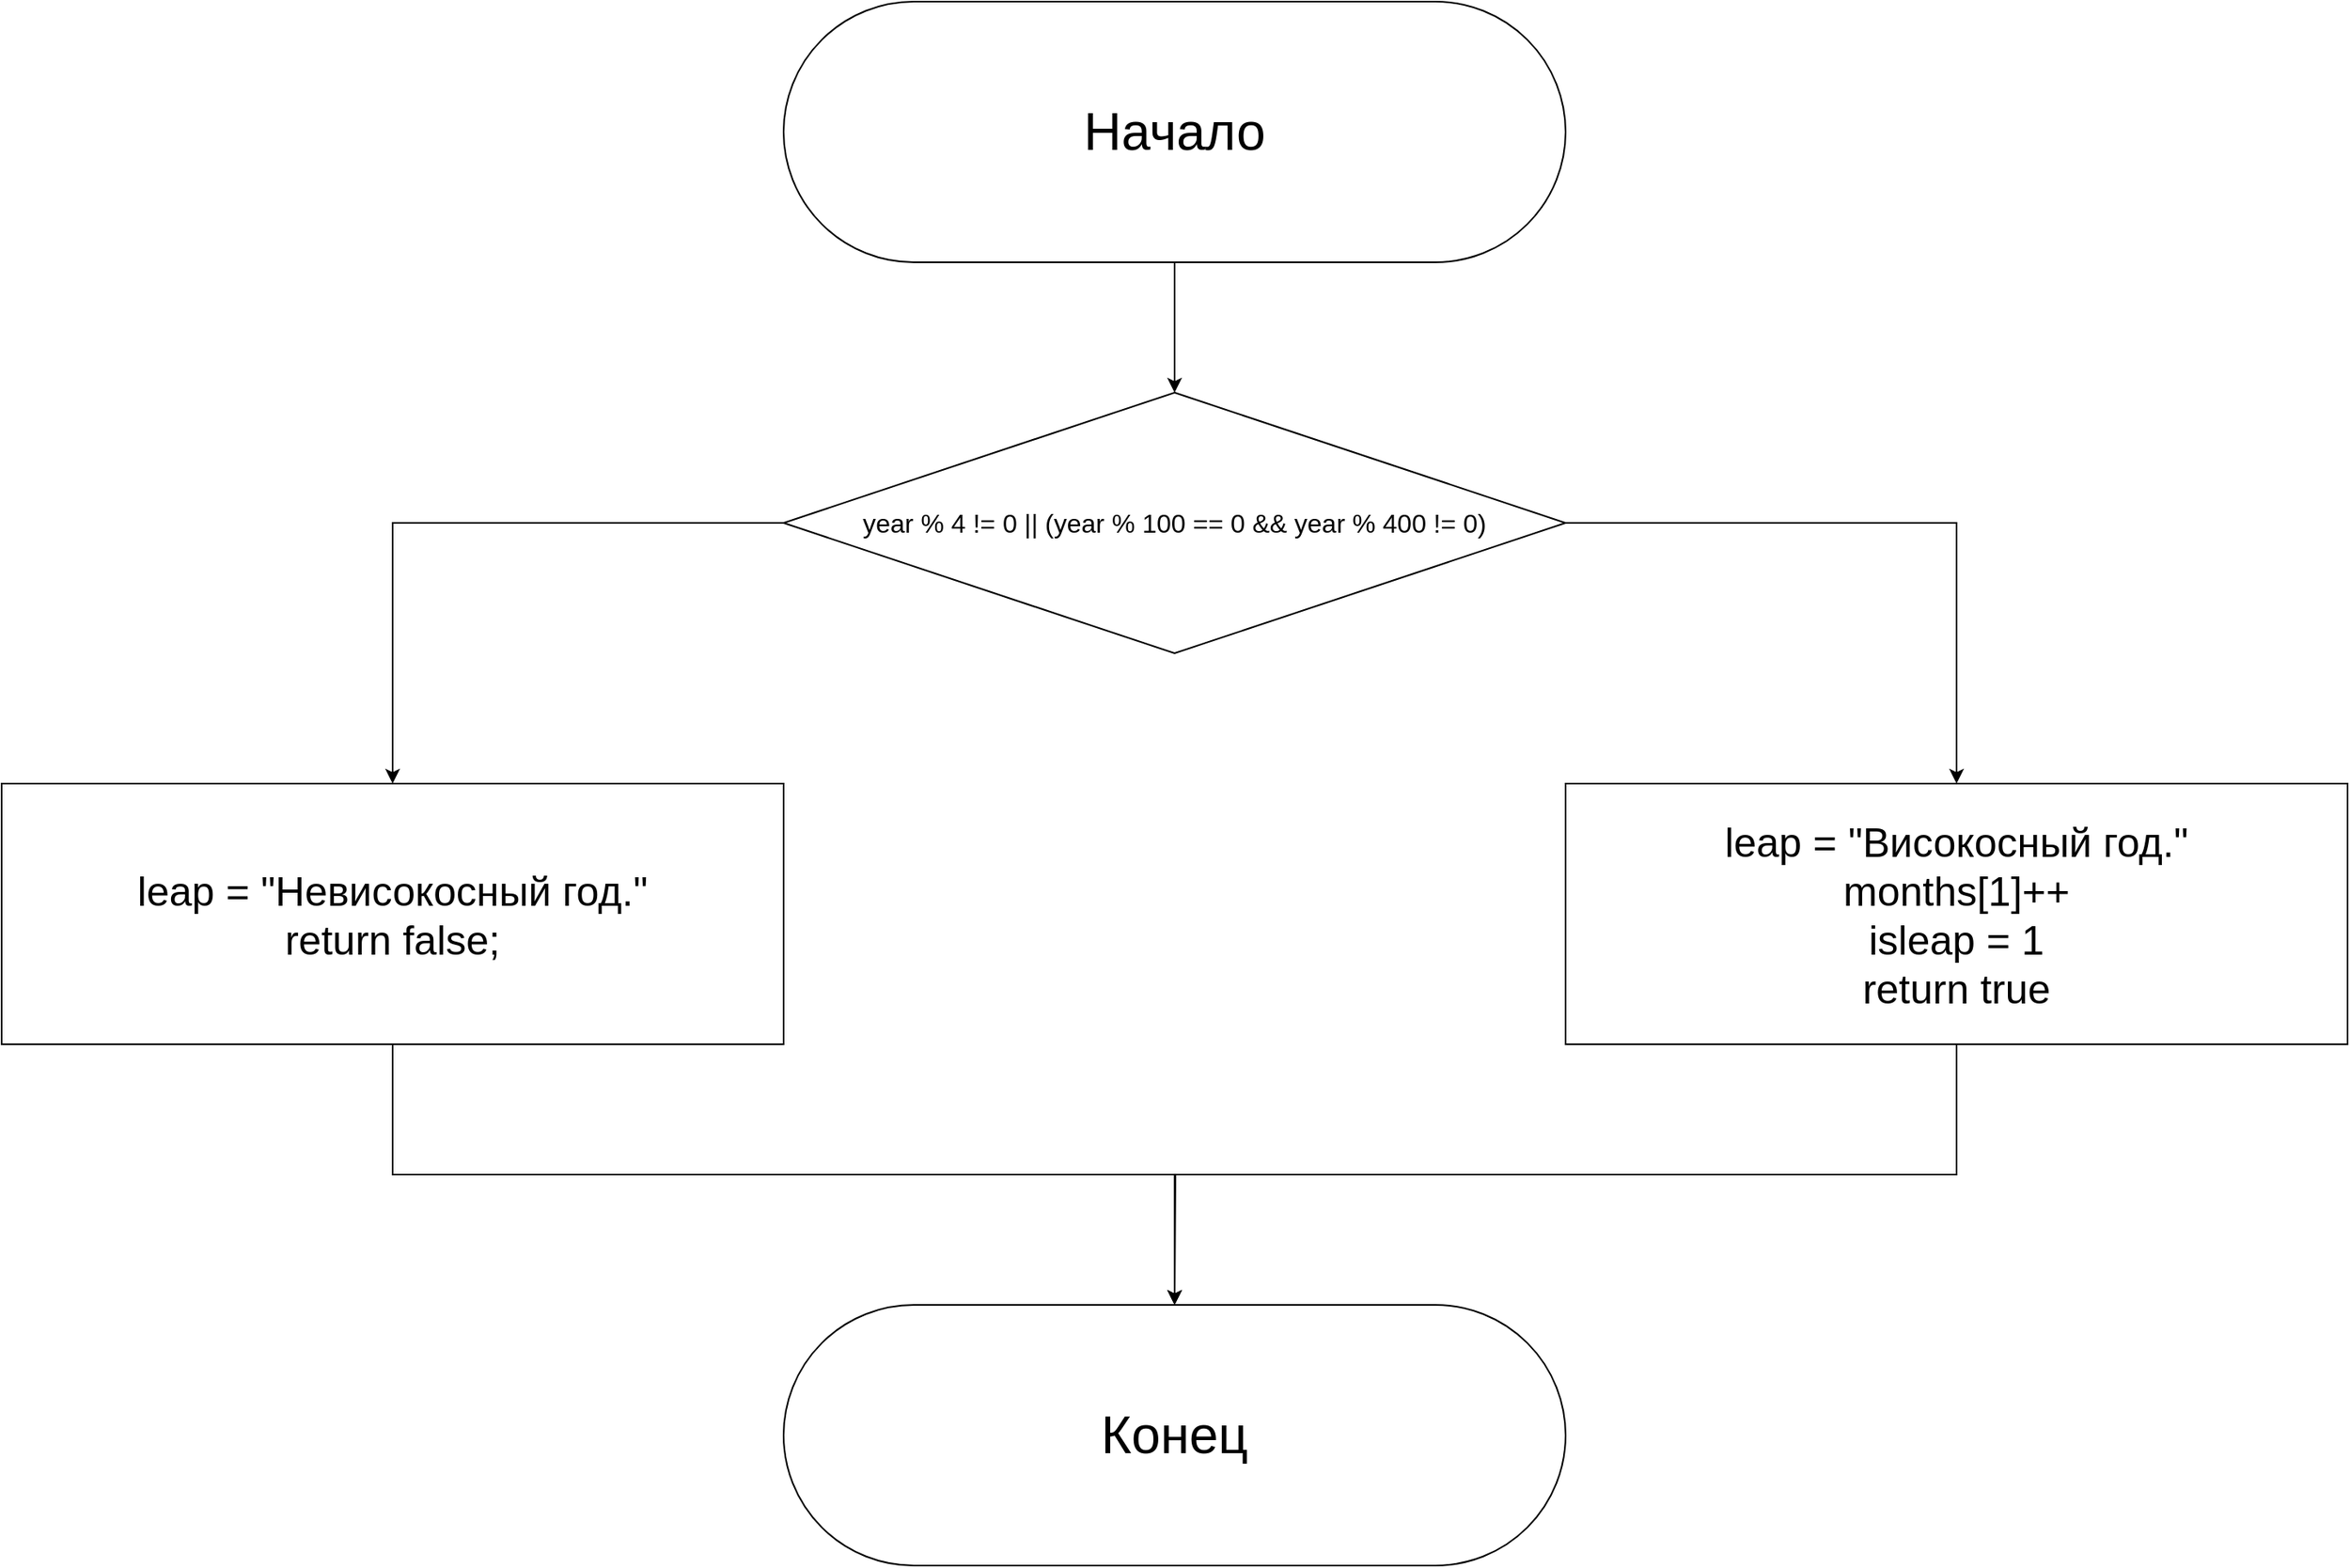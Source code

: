 <mxfile version="20.8.16" type="device" pages="6"><diagram name="Страница 1" id="Y3j2XmbFV6uGkx6sVv_o"><mxGraphModel dx="2472" dy="1628" grid="0" gridSize="10" guides="1" tooltips="1" connect="1" arrows="1" fold="1" page="0" pageScale="1" pageWidth="827" pageHeight="1169" math="0" shadow="0"><root><mxCell id="0"/><mxCell id="1" parent="0"/><mxCell id="6Hkf7B6L67itwtEwVNv2-5" style="edgeStyle=orthogonalEdgeStyle;rounded=0;orthogonalLoop=1;jettySize=auto;html=1;exitX=1;exitY=0.5;exitDx=0;exitDy=0;entryX=0.5;entryY=0;entryDx=0;entryDy=0;" edge="1" parent="1" source="6Hkf7B6L67itwtEwVNv2-1" target="6Hkf7B6L67itwtEwVNv2-4"><mxGeometry relative="1" as="geometry"/></mxCell><mxCell id="6Hkf7B6L67itwtEwVNv2-6" style="edgeStyle=orthogonalEdgeStyle;rounded=0;orthogonalLoop=1;jettySize=auto;html=1;exitX=0;exitY=0.5;exitDx=0;exitDy=0;entryX=0.5;entryY=0;entryDx=0;entryDy=0;" edge="1" parent="1" source="6Hkf7B6L67itwtEwVNv2-1" target="6Hkf7B6L67itwtEwVNv2-3"><mxGeometry relative="1" as="geometry"/></mxCell><mxCell id="6Hkf7B6L67itwtEwVNv2-1" value="year % 4 != 0 || (year % 100 == 0 &amp;amp;&amp;amp; year % 400 != 0)" style="rhombus;whiteSpace=wrap;html=1;fontSize=16;" vertex="1" parent="1"><mxGeometry x="240" y="200" width="480" height="160" as="geometry"/></mxCell><mxCell id="6Hkf7B6L67itwtEwVNv2-7" style="edgeStyle=orthogonalEdgeStyle;rounded=0;orthogonalLoop=1;jettySize=auto;html=1;exitX=0.5;exitY=1;exitDx=0;exitDy=0;entryX=0.5;entryY=0;entryDx=0;entryDy=0;" edge="1" parent="1" source="6Hkf7B6L67itwtEwVNv2-2" target="6Hkf7B6L67itwtEwVNv2-1"><mxGeometry relative="1" as="geometry"/></mxCell><mxCell id="6Hkf7B6L67itwtEwVNv2-2" value="Начало" style="rounded=1;whiteSpace=wrap;html=1;arcSize=50;fontSize=32;" vertex="1" parent="1"><mxGeometry x="240" y="-40" width="480" height="160" as="geometry"/></mxCell><mxCell id="6Hkf7B6L67itwtEwVNv2-9" style="edgeStyle=orthogonalEdgeStyle;rounded=0;orthogonalLoop=1;jettySize=auto;html=1;exitX=0.5;exitY=1;exitDx=0;exitDy=0;entryX=0.5;entryY=0;entryDx=0;entryDy=0;" edge="1" parent="1" source="6Hkf7B6L67itwtEwVNv2-3" target="6Hkf7B6L67itwtEwVNv2-8"><mxGeometry relative="1" as="geometry"/></mxCell><mxCell id="6Hkf7B6L67itwtEwVNv2-3" value="&lt;div style=&quot;font-size: 25px;&quot;&gt;leap = &quot;Невисокосный год.&quot;&lt;/div&gt;&lt;div style=&quot;font-size: 25px;&quot;&gt;&#9;&#9;return false;&lt;/div&gt;" style="rounded=0;whiteSpace=wrap;html=1;fontSize=25;" vertex="1" parent="1"><mxGeometry x="-240" y="440" width="480" height="160" as="geometry"/></mxCell><mxCell id="6Hkf7B6L67itwtEwVNv2-10" style="edgeStyle=orthogonalEdgeStyle;rounded=0;orthogonalLoop=1;jettySize=auto;html=1;exitX=0.5;exitY=1;exitDx=0;exitDy=0;" edge="1" parent="1" source="6Hkf7B6L67itwtEwVNv2-4"><mxGeometry relative="1" as="geometry"><mxPoint x="480" y="760" as="targetPoint"/></mxGeometry></mxCell><mxCell id="6Hkf7B6L67itwtEwVNv2-4" value="&lt;div style=&quot;font-size: 25px;&quot;&gt;&lt;font style=&quot;font-size: 25px;&quot;&gt;leap = &quot;Високосный год.&quot;&lt;/font&gt;&lt;/div&gt;&lt;div style=&quot;font-size: 25px;&quot;&gt;&lt;font style=&quot;font-size: 25px;&quot;&gt;&#9;&#9;months[1]++&lt;/font&gt;&lt;/div&gt;&lt;div style=&quot;font-size: 25px;&quot;&gt;&lt;font style=&quot;font-size: 25px;&quot;&gt;&lt;span style=&quot;font-size: 25px;&quot;&gt;&#9;&#9;&lt;/span&gt;isleap = 1&lt;/font&gt;&lt;/div&gt;&lt;div style=&quot;font-size: 25px;&quot;&gt;&lt;font style=&quot;font-size: 25px;&quot;&gt;&#9;&#9;return true&lt;/font&gt;&lt;/div&gt;" style="rounded=0;whiteSpace=wrap;html=1;fontSize=25;" vertex="1" parent="1"><mxGeometry x="720" y="440" width="480" height="160" as="geometry"/></mxCell><mxCell id="6Hkf7B6L67itwtEwVNv2-8" value="Конец" style="rounded=1;whiteSpace=wrap;html=1;arcSize=50;fontSize=32;" vertex="1" parent="1"><mxGeometry x="240" y="760" width="480" height="160" as="geometry"/></mxCell></root></mxGraphModel></diagram><diagram id="HewTT1QR3-rDleC9_5H8" name="Страница 2"><mxGraphModel dx="3390" dy="1535" grid="0" gridSize="10" guides="1" tooltips="1" connect="1" arrows="1" fold="1" page="0" pageScale="1" pageWidth="827" pageHeight="1169" math="0" shadow="0"><root><mxCell id="0"/><mxCell id="1" parent="0"/><mxCell id="Sh1RMhePPGIWlQ799zib-4" style="edgeStyle=orthogonalEdgeStyle;rounded=0;orthogonalLoop=1;jettySize=auto;html=1;exitX=0.5;exitY=1;exitDx=0;exitDy=0;entryX=0.5;entryY=0;entryDx=0;entryDy=0;fontSize=30;" edge="1" parent="1" source="Sh1RMhePPGIWlQ799zib-1" target="Sh1RMhePPGIWlQ799zib-3"><mxGeometry relative="1" as="geometry"/></mxCell><mxCell id="Sh1RMhePPGIWlQ799zib-1" value="Начало" style="rounded=1;whiteSpace=wrap;html=1;fontSize=30;arcSize=50;" vertex="1" parent="1"><mxGeometry x="-80" y="80" width="480" height="160" as="geometry"/></mxCell><mxCell id="Sh1RMhePPGIWlQ799zib-9" style="edgeStyle=orthogonalEdgeStyle;rounded=0;orthogonalLoop=1;jettySize=auto;html=1;exitX=0.5;exitY=1;exitDx=0;exitDy=0;entryX=0.5;entryY=0;entryDx=0;entryDy=0;fontSize=30;" edge="1" parent="1" source="Sh1RMhePPGIWlQ799zib-3" target="Sh1RMhePPGIWlQ799zib-5"><mxGeometry relative="1" as="geometry"/></mxCell><mxCell id="Sh1RMhePPGIWlQ799zib-3" value="serial = 0" style="rounded=0;whiteSpace=wrap;html=1;fontSize=30;" vertex="1" parent="1"><mxGeometry x="-80" y="320" width="480" height="160" as="geometry"/></mxCell><mxCell id="Sh1RMhePPGIWlQ799zib-10" style="edgeStyle=orthogonalEdgeStyle;rounded=0;orthogonalLoop=1;jettySize=auto;html=1;exitX=0.5;exitY=1;exitDx=0;exitDy=0;entryX=0.5;entryY=0;entryDx=0;entryDy=0;fontSize=25;" edge="1" parent="1" source="Sh1RMhePPGIWlQ799zib-5" target="Sh1RMhePPGIWlQ799zib-6"><mxGeometry relative="1" as="geometry"/></mxCell><mxCell id="Sh1RMhePPGIWlQ799zib-5" value="i = 1...12" style="shape=hexagon;perimeter=hexagonPerimeter2;whiteSpace=wrap;html=1;fixedSize=1;fontSize=30;size=80;" vertex="1" parent="1"><mxGeometry x="-80" y="560" width="480" height="160" as="geometry"/></mxCell><mxCell id="Sh1RMhePPGIWlQ799zib-11" style="edgeStyle=orthogonalEdgeStyle;rounded=0;orthogonalLoop=1;jettySize=auto;html=1;exitX=0;exitY=0.5;exitDx=0;exitDy=0;entryX=0.5;entryY=0;entryDx=0;entryDy=0;fontSize=25;" edge="1" parent="1" source="Sh1RMhePPGIWlQ799zib-6" target="Sh1RMhePPGIWlQ799zib-8"><mxGeometry relative="1" as="geometry"/></mxCell><mxCell id="Sh1RMhePPGIWlQ799zib-12" style="edgeStyle=orthogonalEdgeStyle;rounded=0;orthogonalLoop=1;jettySize=auto;html=1;exitX=1;exitY=0.5;exitDx=0;exitDy=0;fontSize=25;" edge="1" parent="1" source="Sh1RMhePPGIWlQ799zib-6" target="Sh1RMhePPGIWlQ799zib-7"><mxGeometry relative="1" as="geometry"/></mxCell><mxCell id="Sh1RMhePPGIWlQ799zib-6" value="month &amp;gt; 2 &amp;amp;&amp;amp; leapyear(year)" style="rhombus;whiteSpace=wrap;html=1;fontSize=25;" vertex="1" parent="1"><mxGeometry x="-80" y="800" width="480" height="160" as="geometry"/></mxCell><mxCell id="Sh1RMhePPGIWlQ799zib-14" style="edgeStyle=orthogonalEdgeStyle;rounded=0;orthogonalLoop=1;jettySize=auto;html=1;exitX=0.5;exitY=1;exitDx=0;exitDy=0;entryX=0.5;entryY=0;entryDx=0;entryDy=0;fontSize=30;" edge="1" parent="1" source="Sh1RMhePPGIWlQ799zib-7" target="Sh1RMhePPGIWlQ799zib-13"><mxGeometry relative="1" as="geometry"/></mxCell><mxCell id="Sh1RMhePPGIWlQ799zib-7" value="return serial + day" style="rounded=0;whiteSpace=wrap;html=1;fontSize=30;" vertex="1" parent="1"><mxGeometry x="400" y="1040" width="480" height="160" as="geometry"/></mxCell><mxCell id="Sh1RMhePPGIWlQ799zib-15" style="edgeStyle=orthogonalEdgeStyle;rounded=0;orthogonalLoop=1;jettySize=auto;html=1;exitX=0.5;exitY=1;exitDx=0;exitDy=0;fontSize=30;" edge="1" parent="1" source="Sh1RMhePPGIWlQ799zib-8"><mxGeometry relative="1" as="geometry"><mxPoint x="160" y="1360" as="targetPoint"/></mxGeometry></mxCell><mxCell id="Sh1RMhePPGIWlQ799zib-8" value="return serial + day + 1" style="rounded=0;whiteSpace=wrap;html=1;fontSize=30;" vertex="1" parent="1"><mxGeometry x="-560" y="1040" width="480" height="160" as="geometry"/></mxCell><mxCell id="Sh1RMhePPGIWlQ799zib-13" value="Конец" style="rounded=1;whiteSpace=wrap;html=1;fontSize=30;arcSize=50;" vertex="1" parent="1"><mxGeometry x="-80" y="1360" width="480" height="160" as="geometry"/></mxCell></root></mxGraphModel></diagram><diagram id="u4VKYowB29xVWkXhHJ6H" name="Страница 3"><mxGraphModel dx="3900" dy="2497" grid="0" gridSize="10" guides="1" tooltips="1" connect="1" arrows="1" fold="1" page="0" pageScale="1" pageWidth="827" pageHeight="1169" math="0" shadow="0"><root><mxCell id="0"/><mxCell id="1" parent="0"/><mxCell id="kcBzTUygB_ufH5ZMPZfd-4" style="edgeStyle=orthogonalEdgeStyle;rounded=0;orthogonalLoop=1;jettySize=auto;html=1;exitX=0.5;exitY=1;exitDx=0;exitDy=0;entryX=0.5;entryY=0;entryDx=0;entryDy=0;fontSize=30;" edge="1" parent="1" source="kcBzTUygB_ufH5ZMPZfd-1" target="kcBzTUygB_ufH5ZMPZfd-2"><mxGeometry relative="1" as="geometry"/></mxCell><mxCell id="kcBzTUygB_ufH5ZMPZfd-1" value="Начало" style="rounded=1;whiteSpace=wrap;html=1;fontSize=30;arcSize=50;" vertex="1" parent="1"><mxGeometry x="-120" y="-80" width="480" height="160" as="geometry"/></mxCell><mxCell id="kcBzTUygB_ufH5ZMPZfd-5" style="edgeStyle=orthogonalEdgeStyle;rounded=0;orthogonalLoop=1;jettySize=auto;html=1;exitX=0.5;exitY=1;exitDx=0;exitDy=0;fontSize=25;" edge="1" parent="1" source="kcBzTUygB_ufH5ZMPZfd-2" target="kcBzTUygB_ufH5ZMPZfd-3"><mxGeometry relative="1" as="geometry"/></mxCell><mxCell id="kcBzTUygB_ufH5ZMPZfd-2" value="Ввод&amp;nbsp;temp, bday, bmonth,&lt;br style=&quot;font-size: 30px;&quot;&gt;bdate, daynum" style="shape=parallelogram;perimeter=parallelogramPerimeter;whiteSpace=wrap;html=1;fixedSize=1;fontSize=30;size=40;" vertex="1" parent="1"><mxGeometry x="-120" y="160" width="480" height="160" as="geometry"/></mxCell><mxCell id="kcBzTUygB_ufH5ZMPZfd-7" style="edgeStyle=orthogonalEdgeStyle;rounded=0;orthogonalLoop=1;jettySize=auto;html=1;exitX=0.5;exitY=1;exitDx=0;exitDy=0;entryX=0.5;entryY=0;entryDx=0;entryDy=0;fontSize=25;" edge="1" parent="1" source="kcBzTUygB_ufH5ZMPZfd-3" target="kcBzTUygB_ufH5ZMPZfd-6"><mxGeometry relative="1" as="geometry"/></mxCell><mxCell id="kcBzTUygB_ufH5ZMPZfd-3" value="&lt;div style=&quot;font-size: 25px;&quot;&gt;&lt;font style=&quot;font-size: 25px;&quot;&gt;daynum = number(day, month, year)&lt;/font&gt;&lt;/div&gt;&lt;div style=&quot;font-size: 25px;&quot;&gt;&#9;&lt;font style=&quot;font-size: 25px;&quot;&gt;temp = bdate&lt;/font&gt;&lt;/div&gt;&lt;div style=&quot;font-size: 25px;&quot;&gt;&lt;font style=&quot;font-size: 25px;&quot;&gt;&lt;span style=&quot;font-size: 25px;&quot;&gt;&#9;&lt;/span&gt;bmonth = bdate % 100&lt;/font&gt;&lt;/div&gt;&lt;div style=&quot;font-size: 25px;&quot;&gt;&lt;font style=&quot;font-size: 25px;&quot;&gt;&#9;bday = (temp - bmonth) / 100&lt;/font&gt;&lt;/div&gt;" style="rounded=0;whiteSpace=wrap;html=1;fontSize=25;" vertex="1" parent="1"><mxGeometry x="-120" y="400" width="480" height="160" as="geometry"/></mxCell><mxCell id="kcBzTUygB_ufH5ZMPZfd-8" style="edgeStyle=orthogonalEdgeStyle;rounded=0;orthogonalLoop=1;jettySize=auto;html=1;exitX=1;exitY=0.5;exitDx=0;exitDy=0;fontSize=25;" edge="1" parent="1" source="kcBzTUygB_ufH5ZMPZfd-6"><mxGeometry relative="1" as="geometry"><mxPoint x="440" y="720" as="targetPoint"/></mxGeometry></mxCell><mxCell id="kcBzTUygB_ufH5ZMPZfd-6" value="check(year, bmonth, bday) == false" style="rhombus;whiteSpace=wrap;html=1;fontSize=25;" vertex="1" parent="1"><mxGeometry x="-120" y="640" width="480" height="160" as="geometry"/></mxCell><mxCell id="kcBzTUygB_ufH5ZMPZfd-10" style="edgeStyle=orthogonalEdgeStyle;rounded=0;orthogonalLoop=1;jettySize=auto;html=1;exitX=0.5;exitY=1;exitDx=0;exitDy=0;fontSize=25;" edge="1" parent="1" source="kcBzTUygB_ufH5ZMPZfd-9"><mxGeometry relative="1" as="geometry"><mxPoint x="680" y="880" as="targetPoint"/></mxGeometry></mxCell><mxCell id="kcBzTUygB_ufH5ZMPZfd-9" value="return 0" style="rounded=0;whiteSpace=wrap;html=1;fontSize=30;" vertex="1" parent="1"><mxGeometry x="440" y="640" width="480" height="160" as="geometry"/></mxCell><mxCell id="kcBzTUygB_ufH5ZMPZfd-13" style="edgeStyle=orthogonalEdgeStyle;rounded=0;orthogonalLoop=1;jettySize=auto;html=1;exitX=0;exitY=0.5;exitDx=0;exitDy=0;fontSize=25;" edge="1" parent="1" source="kcBzTUygB_ufH5ZMPZfd-11" target="kcBzTUygB_ufH5ZMPZfd-12"><mxGeometry relative="1" as="geometry"/></mxCell><mxCell id="kcBzTUygB_ufH5ZMPZfd-17" style="edgeStyle=orthogonalEdgeStyle;rounded=0;orthogonalLoop=1;jettySize=auto;html=1;exitX=1;exitY=0.5;exitDx=0;exitDy=0;entryX=0.5;entryY=0;entryDx=0;entryDy=0;fontSize=25;" edge="1" parent="1" source="kcBzTUygB_ufH5ZMPZfd-11" target="kcBzTUygB_ufH5ZMPZfd-16"><mxGeometry relative="1" as="geometry"/></mxCell><mxCell id="kcBzTUygB_ufH5ZMPZfd-11" value="month == bmonth &amp;amp;&amp;amp; day == bday" style="rhombus;whiteSpace=wrap;html=1;fontSize=25;" vertex="1" parent="1"><mxGeometry x="440" y="880" width="480" height="160" as="geometry"/></mxCell><mxCell id="kcBzTUygB_ufH5ZMPZfd-37" style="edgeStyle=orthogonalEdgeStyle;rounded=0;orthogonalLoop=1;jettySize=auto;html=1;exitX=0.5;exitY=1;exitDx=0;exitDy=0;entryX=0.5;entryY=0;entryDx=0;entryDy=0;fontSize=25;" edge="1" parent="1" source="kcBzTUygB_ufH5ZMPZfd-12" target="kcBzTUygB_ufH5ZMPZfd-33"><mxGeometry relative="1" as="geometry"/></mxCell><mxCell id="kcBzTUygB_ufH5ZMPZfd-12" value="&lt;font style=&quot;font-size: 30px;&quot;&gt;return 0&lt;/font&gt;" style="rounded=0;whiteSpace=wrap;html=1;fontSize=25;" vertex="1" parent="1"><mxGeometry x="-120" y="880" width="480" height="160" as="geometry"/></mxCell><mxCell id="kcBzTUygB_ufH5ZMPZfd-18" style="edgeStyle=orthogonalEdgeStyle;rounded=0;orthogonalLoop=1;jettySize=auto;html=1;exitX=0;exitY=0.5;exitDx=0;exitDy=0;entryX=0.5;entryY=0;entryDx=0;entryDy=0;fontSize=25;" edge="1" parent="1" source="kcBzTUygB_ufH5ZMPZfd-16"><mxGeometry relative="1" as="geometry"><mxPoint x="680" y="1200" as="targetPoint"/><Array as="points"><mxPoint x="680" y="1120"/></Array></mxGeometry></mxCell><mxCell id="kcBzTUygB_ufH5ZMPZfd-20" style="edgeStyle=orthogonalEdgeStyle;rounded=0;orthogonalLoop=1;jettySize=auto;html=1;exitX=1;exitY=0.5;exitDx=0;exitDy=0;fontSize=25;" edge="1" parent="1" source="kcBzTUygB_ufH5ZMPZfd-16"><mxGeometry relative="1" as="geometry"><mxPoint x="1640" y="1200" as="targetPoint"/><Array as="points"><mxPoint x="1640" y="1120"/></Array></mxGeometry></mxCell><mxCell id="kcBzTUygB_ufH5ZMPZfd-16" value="month &amp;gt; bmonth" style="rhombus;whiteSpace=wrap;html=1;fontSize=25;" vertex="1" parent="1"><mxGeometry x="920" y="1040" width="480" height="160" as="geometry"/></mxCell><mxCell id="kcBzTUygB_ufH5ZMPZfd-38" style="edgeStyle=orthogonalEdgeStyle;rounded=0;orthogonalLoop=1;jettySize=auto;html=1;exitX=0;exitY=0.5;exitDx=0;exitDy=0;fontSize=25;" edge="1" parent="1" source="kcBzTUygB_ufH5ZMPZfd-19"><mxGeometry relative="1" as="geometry"><mxPoint x="120" y="1280" as="targetPoint"/></mxGeometry></mxCell><mxCell id="kcBzTUygB_ufH5ZMPZfd-19" value="Вывод&lt;br&gt;365 - (number(day, month, year + 1) - number(bday, bmonth, year + 1))" style="shape=parallelogram;perimeter=parallelogramPerimeter;whiteSpace=wrap;html=1;fixedSize=1;fontSize=25;size=40;" vertex="1" parent="1"><mxGeometry x="440" y="1200" width="480" height="160" as="geometry"/></mxCell><mxCell id="kcBzTUygB_ufH5ZMPZfd-26" style="edgeStyle=orthogonalEdgeStyle;rounded=0;orthogonalLoop=1;jettySize=auto;html=1;exitX=0;exitY=0.5;exitDx=0;exitDy=0;entryX=0.5;entryY=0;entryDx=0;entryDy=0;fontSize=25;" edge="1" parent="1" source="kcBzTUygB_ufH5ZMPZfd-21" target="kcBzTUygB_ufH5ZMPZfd-22"><mxGeometry relative="1" as="geometry"/></mxCell><mxCell id="kcBzTUygB_ufH5ZMPZfd-32" style="edgeStyle=orthogonalEdgeStyle;rounded=0;orthogonalLoop=1;jettySize=auto;html=1;exitX=1;exitY=0.5;exitDx=0;exitDy=0;entryX=0;entryY=0.5;entryDx=0;entryDy=0;fontSize=25;" edge="1" parent="1" source="kcBzTUygB_ufH5ZMPZfd-21" target="kcBzTUygB_ufH5ZMPZfd-30"><mxGeometry relative="1" as="geometry"/></mxCell><mxCell id="kcBzTUygB_ufH5ZMPZfd-21" value="month == bmonth &amp;amp;&amp;amp; day &amp;gt; bday" style="rhombus;whiteSpace=wrap;html=1;fontSize=25;" vertex="1" parent="1"><mxGeometry x="1400" y="1200" width="480" height="160" as="geometry"/></mxCell><mxCell id="kcBzTUygB_ufH5ZMPZfd-27" style="edgeStyle=orthogonalEdgeStyle;rounded=0;orthogonalLoop=1;jettySize=auto;html=1;exitX=0;exitY=0.5;exitDx=0;exitDy=0;entryX=0.5;entryY=0;entryDx=0;entryDy=0;fontSize=25;" edge="1" parent="1" source="kcBzTUygB_ufH5ZMPZfd-22" target="kcBzTUygB_ufH5ZMPZfd-24"><mxGeometry relative="1" as="geometry"/></mxCell><mxCell id="kcBzTUygB_ufH5ZMPZfd-28" style="edgeStyle=orthogonalEdgeStyle;rounded=0;orthogonalLoop=1;jettySize=auto;html=1;exitX=1;exitY=0.5;exitDx=0;exitDy=0;entryX=0.5;entryY=0;entryDx=0;entryDy=0;fontSize=25;" edge="1" parent="1" source="kcBzTUygB_ufH5ZMPZfd-22" target="kcBzTUygB_ufH5ZMPZfd-25"><mxGeometry relative="1" as="geometry"/></mxCell><mxCell id="kcBzTUygB_ufH5ZMPZfd-22" value="day &amp;gt; bday &amp;amp;&amp;amp; leapyear(year + 1)" style="rhombus;whiteSpace=wrap;html=1;fontSize=25;" vertex="1" parent="1"><mxGeometry x="920" y="1360" width="480" height="160" as="geometry"/></mxCell><mxCell id="kcBzTUygB_ufH5ZMPZfd-36" style="edgeStyle=orthogonalEdgeStyle;rounded=0;orthogonalLoop=1;jettySize=auto;html=1;exitX=0.5;exitY=1;exitDx=0;exitDy=0;fontSize=25;" edge="1" parent="1" source="kcBzTUygB_ufH5ZMPZfd-24"><mxGeometry relative="1" as="geometry"><mxPoint x="680.111" y="1760" as="targetPoint"/></mxGeometry></mxCell><mxCell id="kcBzTUygB_ufH5ZMPZfd-24" value="Вывод&lt;br&gt;366 - abs(day - bday)" style="shape=parallelogram;perimeter=parallelogramPerimeter;whiteSpace=wrap;html=1;fixedSize=1;fontSize=25;size=40;" vertex="1" parent="1"><mxGeometry x="440" y="1520" width="480" height="160" as="geometry"/></mxCell><mxCell id="kcBzTUygB_ufH5ZMPZfd-35" style="edgeStyle=orthogonalEdgeStyle;rounded=0;orthogonalLoop=1;jettySize=auto;html=1;exitX=0.5;exitY=1;exitDx=0;exitDy=0;fontSize=25;" edge="1" parent="1" source="kcBzTUygB_ufH5ZMPZfd-25"><mxGeometry relative="1" as="geometry"><mxPoint x="1640" y="1760" as="targetPoint"/></mxGeometry></mxCell><mxCell id="kcBzTUygB_ufH5ZMPZfd-25" value="Вывод&lt;br&gt;365 - abs(day - bday)" style="shape=parallelogram;perimeter=parallelogramPerimeter;whiteSpace=wrap;html=1;fixedSize=1;fontSize=25;size=40;" vertex="1" parent="1"><mxGeometry x="1400" y="1520" width="480" height="160" as="geometry"/></mxCell><mxCell id="kcBzTUygB_ufH5ZMPZfd-34" style="edgeStyle=orthogonalEdgeStyle;rounded=0;orthogonalLoop=1;jettySize=auto;html=1;exitX=0.5;exitY=1;exitDx=0;exitDy=0;fontSize=25;" edge="1" parent="1" source="kcBzTUygB_ufH5ZMPZfd-30" target="kcBzTUygB_ufH5ZMPZfd-33"><mxGeometry relative="1" as="geometry"><Array as="points"><mxPoint x="2200" y="1760"/><mxPoint x="120" y="1760"/></Array></mxGeometry></mxCell><mxCell id="kcBzTUygB_ufH5ZMPZfd-30" value="Вывод&lt;br&gt;number(bday, bmonth, year) -&lt;br&gt;number(day, month, year)" style="shape=parallelogram;perimeter=parallelogramPerimeter;whiteSpace=wrap;html=1;fixedSize=1;fontSize=25;size=40;" vertex="1" parent="1"><mxGeometry x="1960" y="1200" width="480" height="160" as="geometry"/></mxCell><mxCell id="kcBzTUygB_ufH5ZMPZfd-33" value="Конец" style="rounded=1;whiteSpace=wrap;html=1;fontSize=30;arcSize=50;" vertex="1" parent="1"><mxGeometry x="-120" y="1840" width="480" height="160" as="geometry"/></mxCell></root></mxGraphModel></diagram><diagram id="M4nS63-KJDc_j7iq1TZ_" name="Страница 4"><mxGraphModel dx="2309" dy="1544" grid="0" gridSize="10" guides="1" tooltips="1" connect="1" arrows="1" fold="1" page="0" pageScale="1" pageWidth="827" pageHeight="1169" math="0" shadow="0"><root><mxCell id="0"/><mxCell id="1" parent="0"/><mxCell id="7-0nzd4AO6aUAJhEUhVB-3" style="edgeStyle=orthogonalEdgeStyle;rounded=0;orthogonalLoop=1;jettySize=auto;html=1;exitX=0.5;exitY=1;exitDx=0;exitDy=0;entryX=0.5;entryY=0;entryDx=0;entryDy=0;fontSize=30;" edge="1" parent="1" source="7-0nzd4AO6aUAJhEUhVB-1" target="7-0nzd4AO6aUAJhEUhVB-2"><mxGeometry relative="1" as="geometry"/></mxCell><mxCell id="7-0nzd4AO6aUAJhEUhVB-1" value="Начало" style="rounded=1;whiteSpace=wrap;html=1;fontSize=30;arcSize=50;" vertex="1" parent="1"><mxGeometry x="-160" y="-80" width="480" height="160" as="geometry"/></mxCell><mxCell id="7-0nzd4AO6aUAJhEUhVB-6" style="edgeStyle=orthogonalEdgeStyle;rounded=0;orthogonalLoop=1;jettySize=auto;html=1;exitX=0.5;exitY=1;exitDx=0;exitDy=0;entryX=0.5;entryY=0;entryDx=0;entryDy=0;fontSize=15;" edge="1" parent="1" source="7-0nzd4AO6aUAJhEUhVB-2" target="7-0nzd4AO6aUAJhEUhVB-5"><mxGeometry relative="1" as="geometry"/></mxCell><mxCell id="7-0nzd4AO6aUAJhEUhVB-2" value="a = true" style="rounded=0;whiteSpace=wrap;html=1;fontSize=30;" vertex="1" parent="1"><mxGeometry x="-160" y="160" width="480" height="160" as="geometry"/></mxCell><mxCell id="7-0nzd4AO6aUAJhEUhVB-8" style="edgeStyle=orthogonalEdgeStyle;rounded=0;orthogonalLoop=1;jettySize=auto;html=1;exitX=0.5;exitY=1;exitDx=0;exitDy=0;fontSize=30;" edge="1" parent="1" source="7-0nzd4AO6aUAJhEUhVB-5" target="7-0nzd4AO6aUAJhEUhVB-7"><mxGeometry relative="1" as="geometry"/></mxCell><mxCell id="7-0nzd4AO6aUAJhEUhVB-5" value="&lt;font style=&quot;font-size: 15px;&quot;&gt;year &amp;lt;= 1000 || month &amp;lt;= 00 ||&lt;br&gt;month &amp;gt; 12 || day &amp;lt;= 00 ||&lt;br&gt;day &amp;gt; months[month - 1]&lt;/font&gt;" style="rhombus;whiteSpace=wrap;html=1;fontSize=30;" vertex="1" parent="1"><mxGeometry x="-160" y="400" width="480" height="160" as="geometry"/></mxCell><mxCell id="7-0nzd4AO6aUAJhEUhVB-10" style="edgeStyle=orthogonalEdgeStyle;rounded=0;orthogonalLoop=1;jettySize=auto;html=1;exitX=0.5;exitY=1;exitDx=0;exitDy=0;entryX=0.5;entryY=0;entryDx=0;entryDy=0;fontSize=30;" edge="1" parent="1" source="7-0nzd4AO6aUAJhEUhVB-7" target="7-0nzd4AO6aUAJhEUhVB-9"><mxGeometry relative="1" as="geometry"/></mxCell><mxCell id="7-0nzd4AO6aUAJhEUhVB-7" value="&lt;div style=&quot;font-size: 30px;&quot;&gt;a = false&lt;/div&gt;&lt;div style=&quot;font-size: 30px;&quot;&gt;&#9;return (a)&lt;/div&gt;" style="rounded=0;whiteSpace=wrap;html=1;fontSize=30;" vertex="1" parent="1"><mxGeometry x="-160" y="640" width="480" height="160" as="geometry"/></mxCell><mxCell id="7-0nzd4AO6aUAJhEUhVB-9" value="Конец" style="rounded=1;whiteSpace=wrap;html=1;fontSize=30;arcSize=50;" vertex="1" parent="1"><mxGeometry x="-160" y="880" width="480" height="160" as="geometry"/></mxCell></root></mxGraphModel></diagram><diagram id="EJs6Z2FJLIiZVbis0EYI" name="Страница 5"><mxGraphModel dx="1900" dy="1299" grid="0" gridSize="10" guides="1" tooltips="1" connect="1" arrows="1" fold="1" page="0" pageScale="1" pageWidth="827" pageHeight="1169" math="0" shadow="0"><root><mxCell id="0"/><mxCell id="1" parent="0"/><mxCell id="DzOEqVnxwpUdw8tfjkzG-7" style="edgeStyle=orthogonalEdgeStyle;rounded=0;orthogonalLoop=1;jettySize=auto;html=1;exitX=0.5;exitY=1;exitDx=0;exitDy=0;entryX=0.5;entryY=0;entryDx=0;entryDy=0;fontSize=25;" edge="1" parent="1" source="DzOEqVnxwpUdw8tfjkzG-1" target="DzOEqVnxwpUdw8tfjkzG-2"><mxGeometry relative="1" as="geometry"/></mxCell><mxCell id="DzOEqVnxwpUdw8tfjkzG-1" value="Начало" style="rounded=1;whiteSpace=wrap;html=1;fontSize=30;arcSize=50;" vertex="1" parent="1"><mxGeometry x="-80" y="-40" width="480" height="160" as="geometry"/></mxCell><mxCell id="DzOEqVnxwpUdw8tfjkzG-6" style="edgeStyle=orthogonalEdgeStyle;rounded=0;orthogonalLoop=1;jettySize=auto;html=1;exitX=0.5;exitY=1;exitDx=0;exitDy=0;entryX=0.5;entryY=0;entryDx=0;entryDy=0;fontSize=25;" edge="1" parent="1" source="DzOEqVnxwpUdw8tfjkzG-2" target="DzOEqVnxwpUdw8tfjkzG-3"><mxGeometry relative="1" as="geometry"/></mxCell><mxCell id="DzOEqVnxwpUdw8tfjkzG-2" value="&lt;font style=&quot;font-size: 25px;&quot;&gt;string name[] = { &quot;Январь&quot;, &quot;Февраль&quot;, &quot;Март&quot;, &quot;Апрель&quot;, &quot;Май&quot;, &quot;Июнь&quot;, &quot;Июль&quot;, &quot;Август&quot;, &quot;Сентябрь&quot;, &quot;Октябрь&quot;, &quot;Ноябрь&quot;, &quot;Декабрь&quot; }&lt;/font&gt;" style="rounded=0;whiteSpace=wrap;html=1;fontSize=30;" vertex="1" parent="1"><mxGeometry x="-80" y="200" width="480" height="160" as="geometry"/></mxCell><mxCell id="DzOEqVnxwpUdw8tfjkzG-5" style="edgeStyle=orthogonalEdgeStyle;rounded=0;orthogonalLoop=1;jettySize=auto;html=1;exitX=0.5;exitY=1;exitDx=0;exitDy=0;entryX=0.5;entryY=0;entryDx=0;entryDy=0;fontSize=25;" edge="1" parent="1" source="DzOEqVnxwpUdw8tfjkzG-3" target="DzOEqVnxwpUdw8tfjkzG-4"><mxGeometry relative="1" as="geometry"/></mxCell><mxCell id="DzOEqVnxwpUdw8tfjkzG-3" value="Вывод&amp;nbsp;name[month - 1]" style="shape=parallelogram;perimeter=parallelogramPerimeter;whiteSpace=wrap;html=1;fixedSize=1;fontSize=25;size=40;" vertex="1" parent="1"><mxGeometry x="-80" y="440" width="480" height="160" as="geometry"/></mxCell><mxCell id="DzOEqVnxwpUdw8tfjkzG-4" value="Конец" style="rounded=1;whiteSpace=wrap;html=1;fontSize=30;arcSize=50;" vertex="1" parent="1"><mxGeometry x="-80" y="680" width="480" height="160" as="geometry"/></mxCell></root></mxGraphModel></diagram><diagram id="1bLdGE81wXpdjba67AH6" name="Страница 6"><mxGraphModel dx="2300" dy="1299" grid="0" gridSize="10" guides="1" tooltips="1" connect="1" arrows="1" fold="1" page="0" pageScale="1" pageWidth="827" pageHeight="1169" math="0" shadow="0"><root><mxCell id="0"/><mxCell id="1" parent="0"/><mxCell id="VinUzWhBb4nOoDMMvz0F-1" style="edgeStyle=orthogonalEdgeStyle;rounded=0;orthogonalLoop=1;jettySize=auto;html=1;exitX=0.5;exitY=1;exitDx=0;exitDy=0;entryX=0.5;entryY=0;entryDx=0;entryDy=0;fontSize=25;" edge="1" parent="1" source="VinUzWhBb4nOoDMMvz0F-2"><mxGeometry relative="1" as="geometry"><mxPoint x="160" y="200" as="targetPoint"/></mxGeometry></mxCell><mxCell id="VinUzWhBb4nOoDMMvz0F-2" value="Начало" style="rounded=1;whiteSpace=wrap;html=1;fontSize=30;arcSize=50;" vertex="1" parent="1"><mxGeometry x="-80" y="-40" width="480" height="160" as="geometry"/></mxCell><mxCell id="VinUzWhBb4nOoDMMvz0F-12" style="edgeStyle=orthogonalEdgeStyle;rounded=0;orthogonalLoop=1;jettySize=auto;html=1;exitX=0.5;exitY=1;exitDx=0;exitDy=0;entryX=0.5;entryY=0;entryDx=0;entryDy=0;fontSize=30;" edge="1" parent="1" source="VinUzWhBb4nOoDMMvz0F-6" target="VinUzWhBb4nOoDMMvz0F-7"><mxGeometry relative="1" as="geometry"/></mxCell><mxCell id="VinUzWhBb4nOoDMMvz0F-6" value="Вывод&lt;br&gt;&quot;День программиста 12 сентября.&quot;" style="shape=parallelogram;perimeter=parallelogramPerimeter;whiteSpace=wrap;html=1;fixedSize=1;fontSize=25;size=40;" vertex="1" parent="1"><mxGeometry x="-560" y="360" width="480" height="160" as="geometry"/></mxCell><mxCell id="VinUzWhBb4nOoDMMvz0F-7" value="Конец" style="rounded=1;whiteSpace=wrap;html=1;fontSize=30;arcSize=50;" vertex="1" parent="1"><mxGeometry x="-80" y="680" width="480" height="160" as="geometry"/></mxCell><mxCell id="VinUzWhBb4nOoDMMvz0F-10" style="edgeStyle=orthogonalEdgeStyle;rounded=0;orthogonalLoop=1;jettySize=auto;html=1;exitX=0;exitY=0.5;exitDx=0;exitDy=0;entryX=0.5;entryY=0;entryDx=0;entryDy=0;fontSize=30;" edge="1" parent="1" source="VinUzWhBb4nOoDMMvz0F-8" target="VinUzWhBb4nOoDMMvz0F-6"><mxGeometry relative="1" as="geometry"/></mxCell><mxCell id="VinUzWhBb4nOoDMMvz0F-11" style="edgeStyle=orthogonalEdgeStyle;rounded=0;orthogonalLoop=1;jettySize=auto;html=1;exitX=1;exitY=0.5;exitDx=0;exitDy=0;fontSize=30;" edge="1" parent="1" source="VinUzWhBb4nOoDMMvz0F-8" target="VinUzWhBb4nOoDMMvz0F-9"><mxGeometry relative="1" as="geometry"/></mxCell><mxCell id="VinUzWhBb4nOoDMMvz0F-8" value="isleap == 1" style="rhombus;whiteSpace=wrap;html=1;fontSize=30;" vertex="1" parent="1"><mxGeometry x="-80" y="200" width="480" height="160" as="geometry"/></mxCell><mxCell id="VinUzWhBb4nOoDMMvz0F-13" style="edgeStyle=orthogonalEdgeStyle;rounded=0;orthogonalLoop=1;jettySize=auto;html=1;exitX=0.5;exitY=1;exitDx=0;exitDy=0;fontSize=30;" edge="1" parent="1" source="VinUzWhBb4nOoDMMvz0F-9"><mxGeometry relative="1" as="geometry"><mxPoint x="160" y="680" as="targetPoint"/></mxGeometry></mxCell><mxCell id="VinUzWhBb4nOoDMMvz0F-9" value="Вывод&lt;br&gt;&quot;День программиста 13 сентября.&quot;" style="shape=parallelogram;perimeter=parallelogramPerimeter;whiteSpace=wrap;html=1;fixedSize=1;fontSize=25;size=40;" vertex="1" parent="1"><mxGeometry x="400" y="360" width="480" height="160" as="geometry"/></mxCell></root></mxGraphModel></diagram></mxfile>